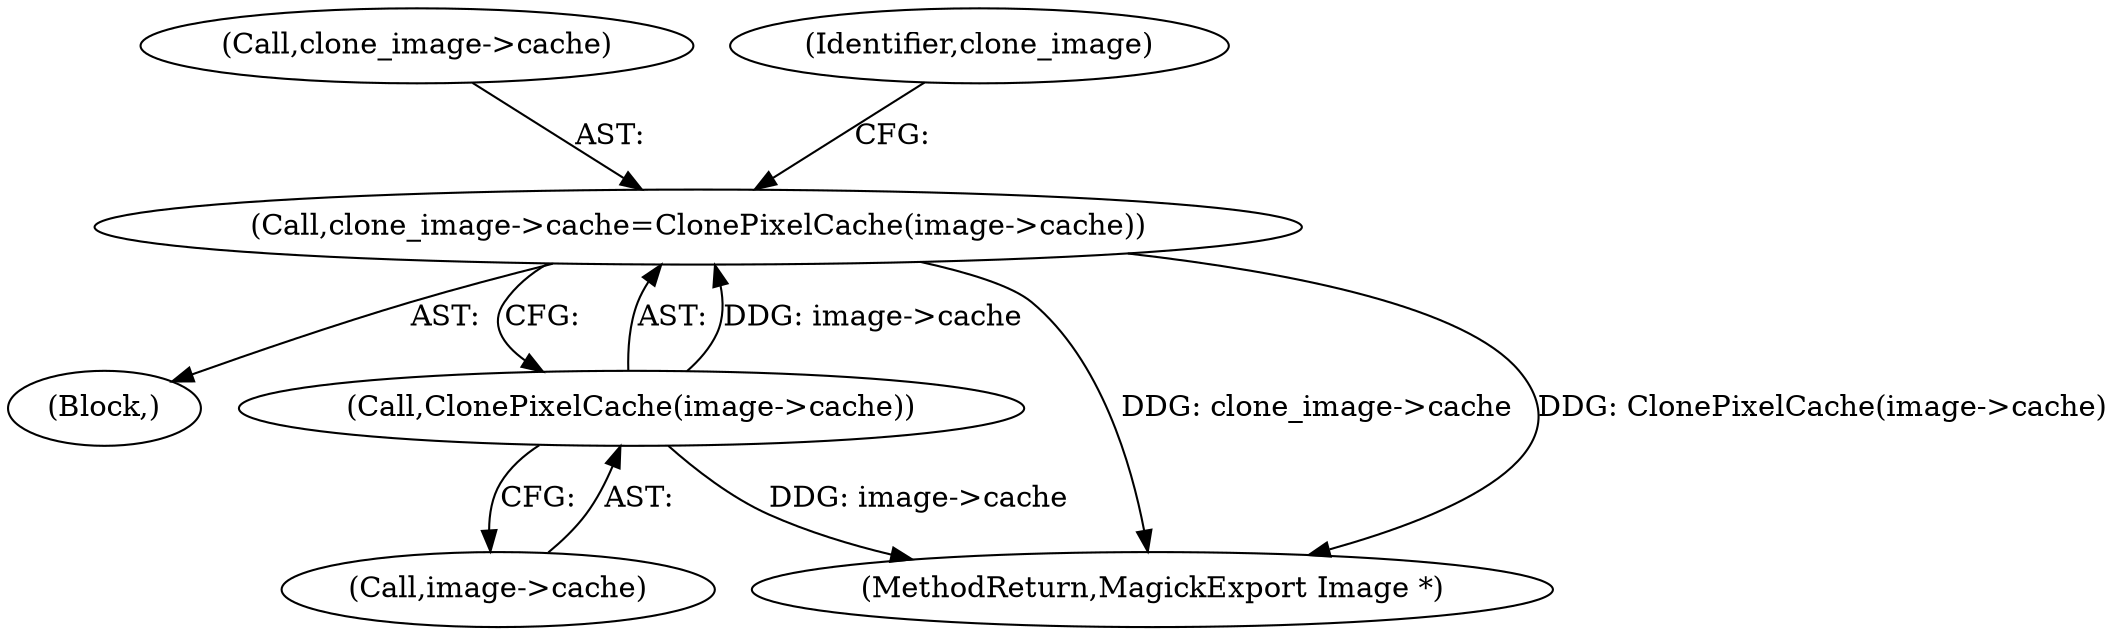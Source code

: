 digraph "0_ImageMagick_aecd0ada163a4d6c769cec178955d5f3e9316f2f_0@pointer" {
"1000753" [label="(Call,clone_image->cache=ClonePixelCache(image->cache))"];
"1000757" [label="(Call,ClonePixelCache(image->cache))"];
"1000108" [label="(Block,)"];
"1000758" [label="(Call,image->cache)"];
"1000754" [label="(Call,clone_image->cache)"];
"1000763" [label="(MethodReturn,MagickExport Image *)"];
"1000753" [label="(Call,clone_image->cache=ClonePixelCache(image->cache))"];
"1000757" [label="(Call,ClonePixelCache(image->cache))"];
"1000762" [label="(Identifier,clone_image)"];
"1000753" -> "1000108"  [label="AST: "];
"1000753" -> "1000757"  [label="CFG: "];
"1000754" -> "1000753"  [label="AST: "];
"1000757" -> "1000753"  [label="AST: "];
"1000762" -> "1000753"  [label="CFG: "];
"1000753" -> "1000763"  [label="DDG: clone_image->cache"];
"1000753" -> "1000763"  [label="DDG: ClonePixelCache(image->cache)"];
"1000757" -> "1000753"  [label="DDG: image->cache"];
"1000757" -> "1000758"  [label="CFG: "];
"1000758" -> "1000757"  [label="AST: "];
"1000757" -> "1000763"  [label="DDG: image->cache"];
}
